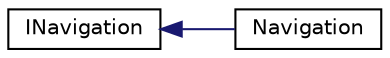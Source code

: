 digraph "Graphical Class Hierarchy"
{
  edge [fontname="Helvetica",fontsize="10",labelfontname="Helvetica",labelfontsize="10"];
  node [fontname="Helvetica",fontsize="10",shape=record];
  rankdir="LR";
  Node0 [label="INavigation",height=0.2,width=0.4,color="black", fillcolor="white", style="filled",URL="$class_i_navigation.html"];
  Node0 -> Node1 [dir="back",color="midnightblue",fontsize="10",style="solid",fontname="Helvetica"];
  Node1 [label="Navigation",height=0.2,width=0.4,color="black", fillcolor="white", style="filled",URL="$class_navigation.html"];
}

